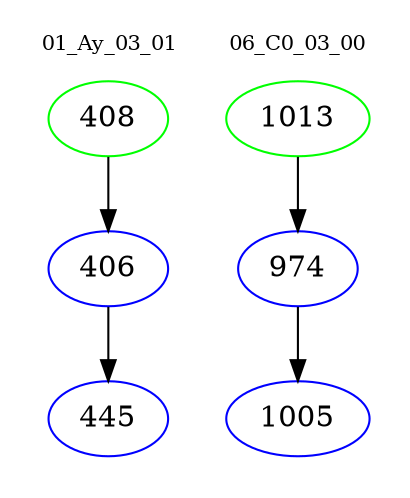 digraph{
subgraph cluster_0 {
color = white
label = "01_Ay_03_01";
fontsize=10;
T0_408 [label="408", color="green"]
T0_408 -> T0_406 [color="black"]
T0_406 [label="406", color="blue"]
T0_406 -> T0_445 [color="black"]
T0_445 [label="445", color="blue"]
}
subgraph cluster_1 {
color = white
label = "06_C0_03_00";
fontsize=10;
T1_1013 [label="1013", color="green"]
T1_1013 -> T1_974 [color="black"]
T1_974 [label="974", color="blue"]
T1_974 -> T1_1005 [color="black"]
T1_1005 [label="1005", color="blue"]
}
}
